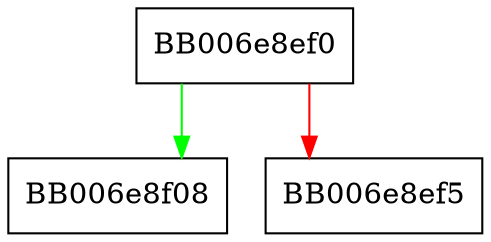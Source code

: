 digraph ecdsa_signverify_message_update {
  node [shape="box"];
  graph [splines=ortho];
  BB006e8ef0 -> BB006e8f08 [color="green"];
  BB006e8ef0 -> BB006e8ef5 [color="red"];
}